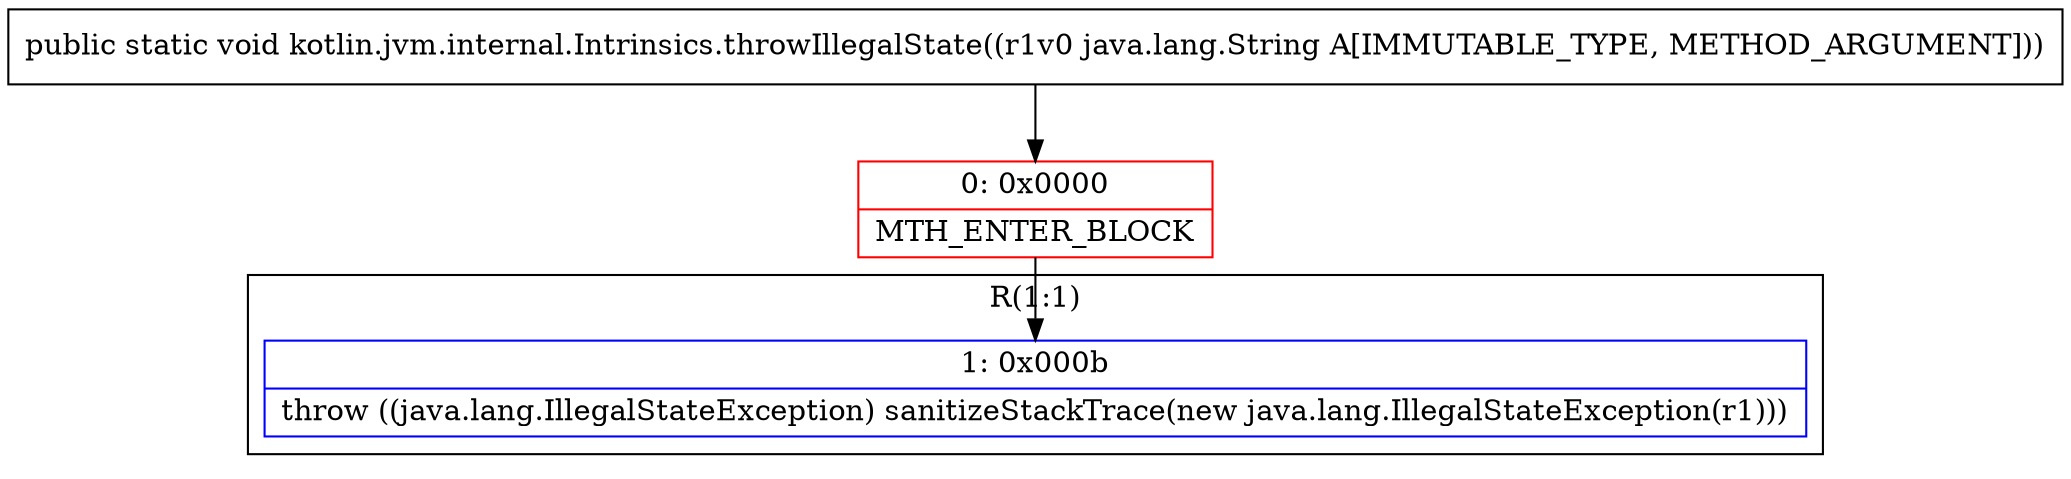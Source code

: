 digraph "CFG forkotlin.jvm.internal.Intrinsics.throwIllegalState(Ljava\/lang\/String;)V" {
subgraph cluster_Region_2116830794 {
label = "R(1:1)";
node [shape=record,color=blue];
Node_1 [shape=record,label="{1\:\ 0x000b|throw ((java.lang.IllegalStateException) sanitizeStackTrace(new java.lang.IllegalStateException(r1)))\l}"];
}
Node_0 [shape=record,color=red,label="{0\:\ 0x0000|MTH_ENTER_BLOCK\l}"];
MethodNode[shape=record,label="{public static void kotlin.jvm.internal.Intrinsics.throwIllegalState((r1v0 java.lang.String A[IMMUTABLE_TYPE, METHOD_ARGUMENT])) }"];
MethodNode -> Node_0;
Node_0 -> Node_1;
}

